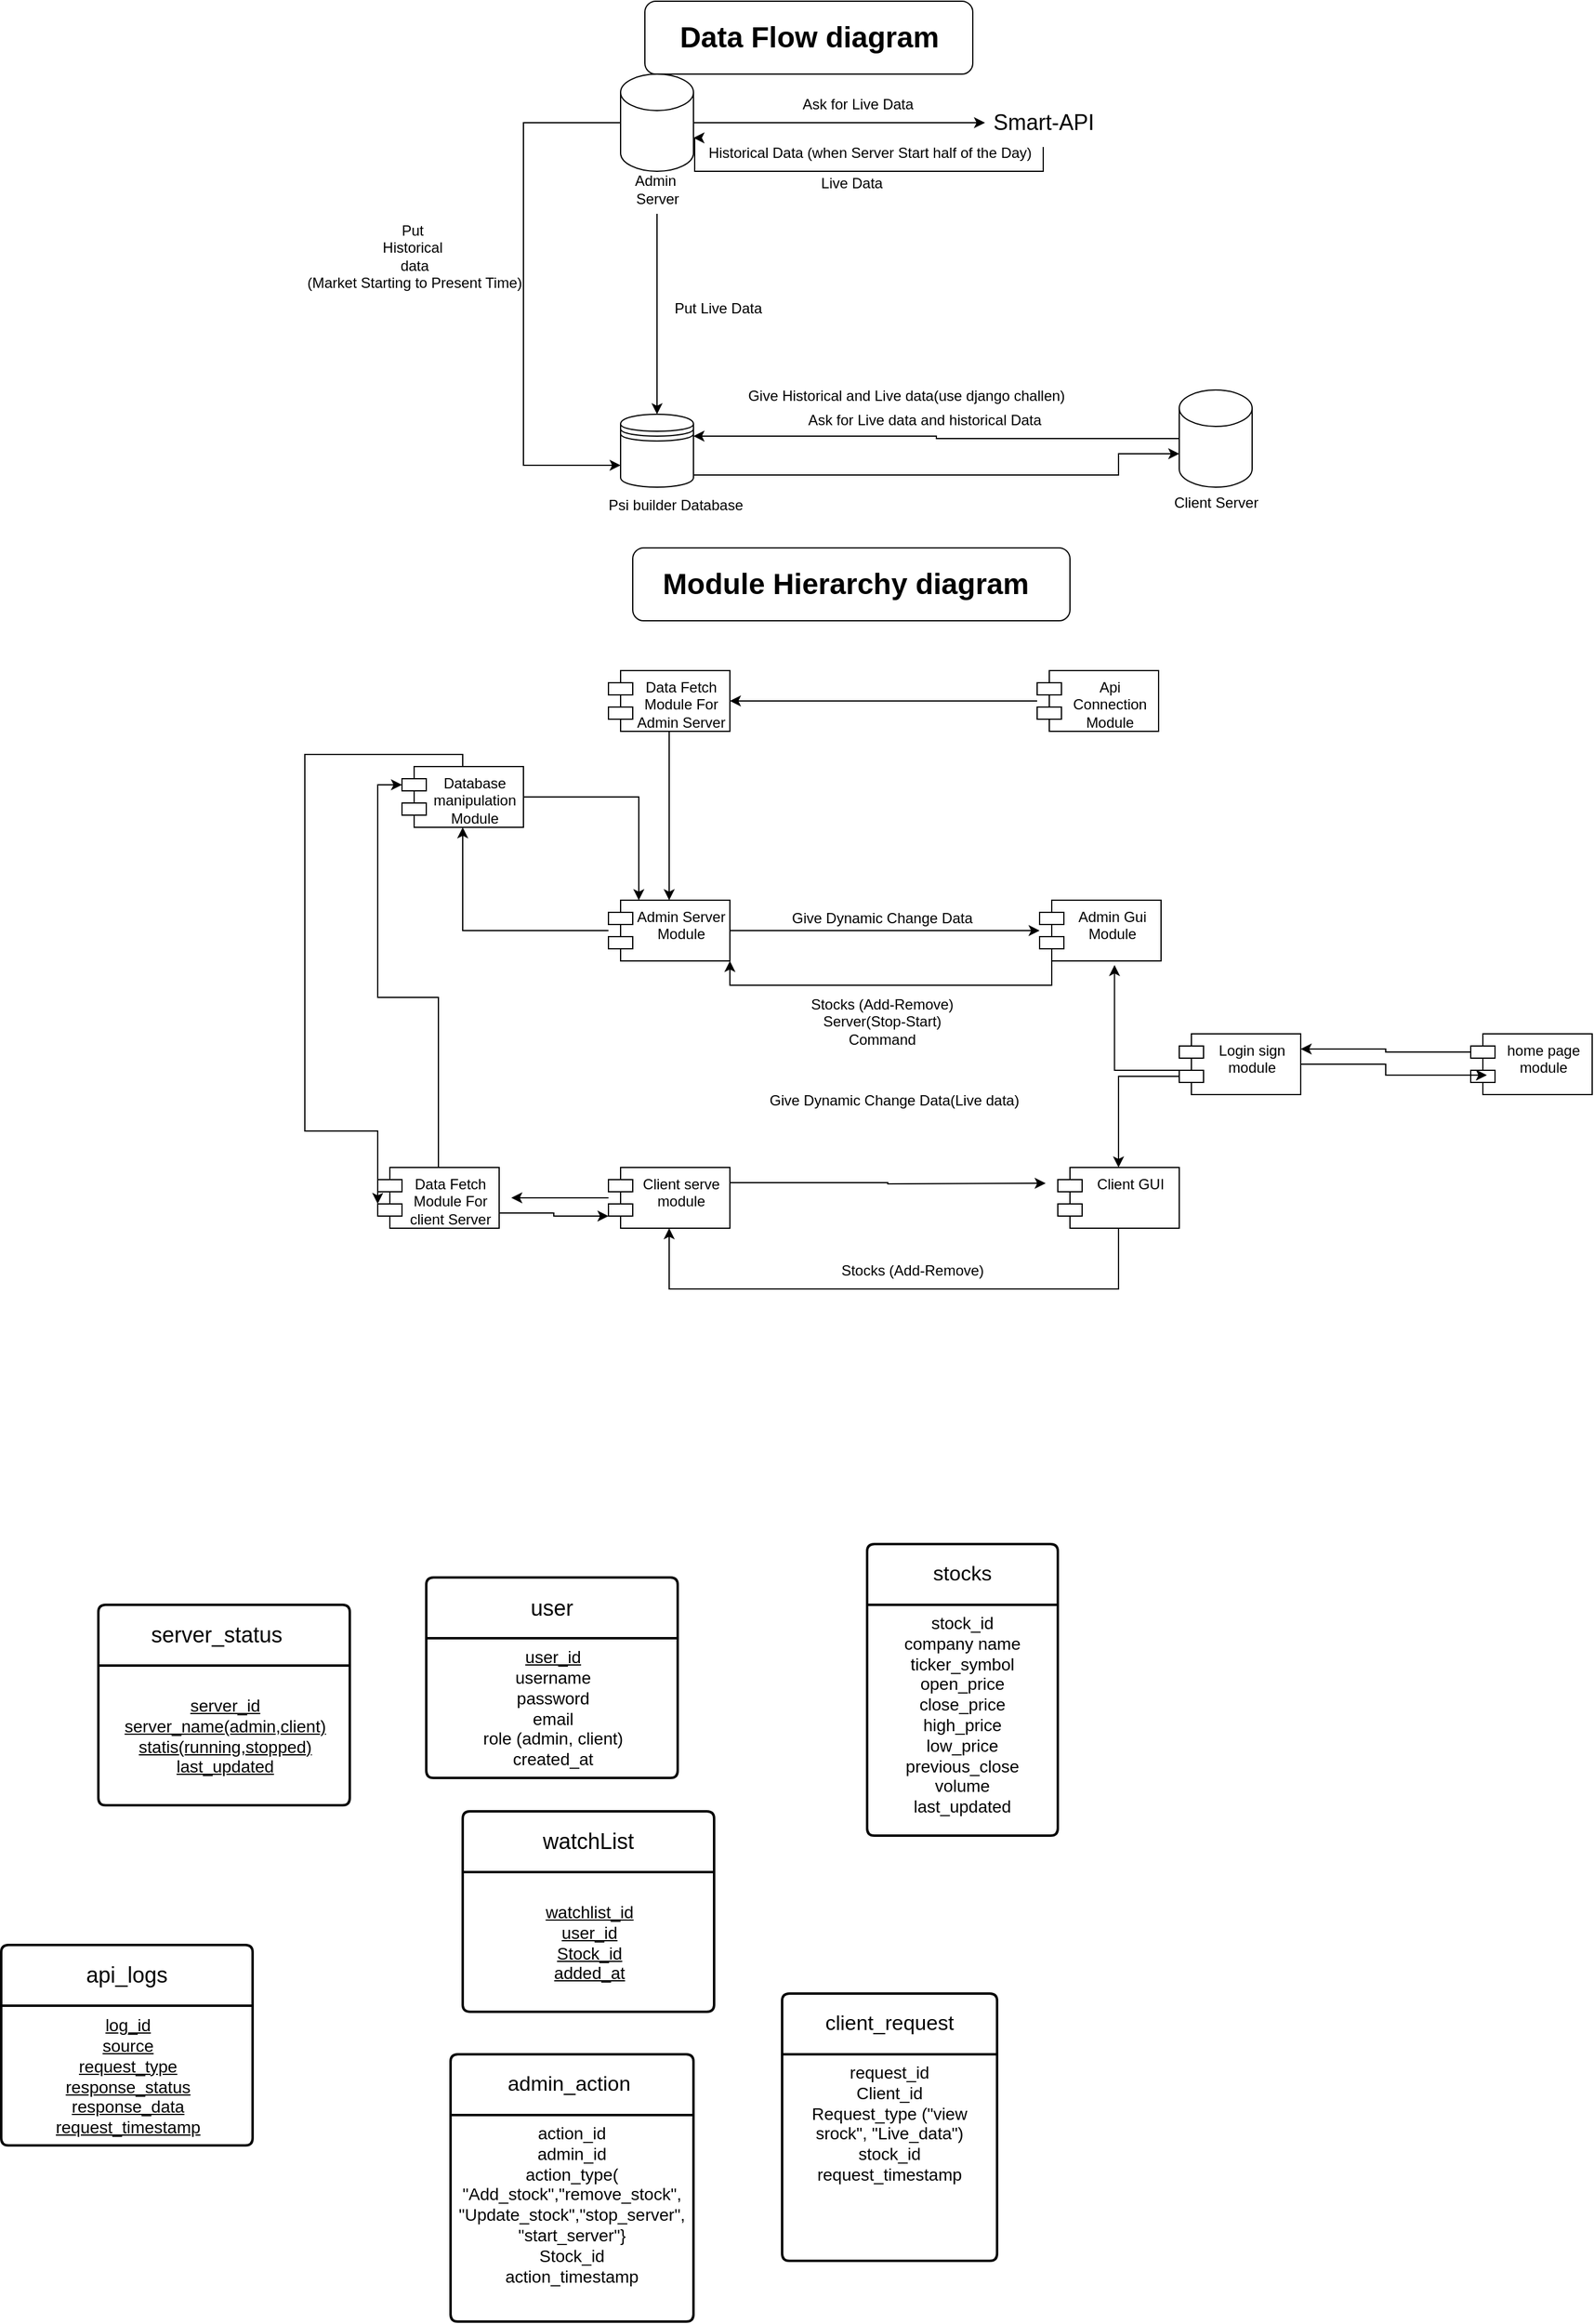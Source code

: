 <mxfile version="26.0.16">
  <diagram name="Page-1" id="c7558073-3199-34d8-9f00-42111426c3f3">
    <mxGraphModel dx="2778" dy="2097" grid="1" gridSize="10" guides="1" tooltips="1" connect="1" arrows="1" fold="1" page="1" pageScale="1" pageWidth="826" pageHeight="1169" background="none" math="0" shadow="0">
      <root>
        <mxCell id="0" />
        <mxCell id="1" parent="0" />
        <mxCell id="-lemN0VXjKrBAdXtaMED-165" value="" style="rounded=1;whiteSpace=wrap;html=1;" parent="1" vertex="1">
          <mxGeometry x="90" y="-1160" width="270" height="60" as="geometry" />
        </mxCell>
        <mxCell id="-lemN0VXjKrBAdXtaMED-164" value="" style="rounded=1;whiteSpace=wrap;html=1;" parent="1" vertex="1">
          <mxGeometry x="80" y="-710" width="360" height="60" as="geometry" />
        </mxCell>
        <mxCell id="-lemN0VXjKrBAdXtaMED-113" style="edgeStyle=orthogonalEdgeStyle;rounded=0;orthogonalLoop=1;jettySize=auto;html=1;entryX=0;entryY=0.7;entryDx=0;entryDy=0;" parent="1" source="-lemN0VXjKrBAdXtaMED-97" target="-lemN0VXjKrBAdXtaMED-108" edge="1">
          <mxGeometry relative="1" as="geometry">
            <Array as="points">
              <mxPoint x="-10" y="-1060" />
              <mxPoint x="-10" y="-778" />
            </Array>
          </mxGeometry>
        </mxCell>
        <mxCell id="-lemN0VXjKrBAdXtaMED-97" value="" style="shape=cylinder3;whiteSpace=wrap;html=1;boundedLbl=1;backgroundOutline=1;size=15;" parent="1" vertex="1">
          <mxGeometry x="70" y="-1100" width="60" height="80" as="geometry" />
        </mxCell>
        <mxCell id="-lemN0VXjKrBAdXtaMED-111" style="edgeStyle=orthogonalEdgeStyle;rounded=0;orthogonalLoop=1;jettySize=auto;html=1;" parent="1" source="-lemN0VXjKrBAdXtaMED-98" target="-lemN0VXjKrBAdXtaMED-108" edge="1">
          <mxGeometry relative="1" as="geometry" />
        </mxCell>
        <mxCell id="-lemN0VXjKrBAdXtaMED-98" value="Admin&amp;nbsp;&lt;div&gt;Server&lt;/div&gt;" style="text;html=1;align=center;verticalAlign=middle;resizable=0;points=[];autosize=1;strokeColor=none;fillColor=none;" parent="1" vertex="1">
          <mxGeometry x="70" y="-1025" width="60" height="40" as="geometry" />
        </mxCell>
        <mxCell id="-lemN0VXjKrBAdXtaMED-105" style="edgeStyle=orthogonalEdgeStyle;rounded=0;orthogonalLoop=1;jettySize=auto;html=1;entryX=1;entryY=0;entryDx=0;entryDy=52.5;entryPerimeter=0;" parent="1" source="-lemN0VXjKrBAdXtaMED-99" target="-lemN0VXjKrBAdXtaMED-97" edge="1">
          <mxGeometry relative="1" as="geometry">
            <mxPoint x="130" y="-980" as="targetPoint" />
            <Array as="points">
              <mxPoint x="418" y="-1020" />
              <mxPoint x="131" y="-1020" />
            </Array>
          </mxGeometry>
        </mxCell>
        <mxCell id="-lemN0VXjKrBAdXtaMED-99" value="&lt;span style=&quot;font-size: 18px;&quot;&gt;Smart-API&lt;/span&gt;" style="text;html=1;align=center;verticalAlign=middle;resizable=0;points=[];autosize=1;strokeColor=none;fillColor=none;" parent="1" vertex="1">
          <mxGeometry x="363" y="-1080" width="110" height="40" as="geometry" />
        </mxCell>
        <mxCell id="-lemN0VXjKrBAdXtaMED-100" style="edgeStyle=orthogonalEdgeStyle;rounded=0;orthogonalLoop=1;jettySize=auto;html=1;entryX=0.064;entryY=0.5;entryDx=0;entryDy=0;entryPerimeter=0;" parent="1" source="-lemN0VXjKrBAdXtaMED-97" target="-lemN0VXjKrBAdXtaMED-99" edge="1">
          <mxGeometry relative="1" as="geometry" />
        </mxCell>
        <mxCell id="-lemN0VXjKrBAdXtaMED-102" value="Ask for Live Data" style="text;html=1;align=center;verticalAlign=middle;resizable=0;points=[];autosize=1;strokeColor=none;fillColor=none;" parent="1" vertex="1">
          <mxGeometry x="210" y="-1090" width="110" height="30" as="geometry" />
        </mxCell>
        <mxCell id="-lemN0VXjKrBAdXtaMED-106" value="Historical Data (when Server Start half of the Day)" style="text;html=1;align=center;verticalAlign=middle;resizable=0;points=[];autosize=1;strokeColor=none;fillColor=none;" parent="1" vertex="1">
          <mxGeometry x="130" y="-1050" width="290" height="30" as="geometry" />
        </mxCell>
        <mxCell id="-lemN0VXjKrBAdXtaMED-107" value="Live Data" style="text;html=1;align=center;verticalAlign=middle;resizable=0;points=[];autosize=1;strokeColor=none;fillColor=none;" parent="1" vertex="1">
          <mxGeometry x="225" y="-1025" width="70" height="30" as="geometry" />
        </mxCell>
        <mxCell id="-lemN0VXjKrBAdXtaMED-108" value="" style="shape=datastore;whiteSpace=wrap;html=1;" parent="1" vertex="1">
          <mxGeometry x="70" y="-820" width="60" height="60" as="geometry" />
        </mxCell>
        <mxCell id="-lemN0VXjKrBAdXtaMED-109" value="Psi builder Database" style="text;html=1;align=center;verticalAlign=middle;resizable=0;points=[];autosize=1;strokeColor=none;fillColor=none;" parent="1" vertex="1">
          <mxGeometry x="50" y="-760" width="130" height="30" as="geometry" />
        </mxCell>
        <mxCell id="-lemN0VXjKrBAdXtaMED-112" value="Put Live Data" style="text;html=1;align=center;verticalAlign=middle;resizable=0;points=[];autosize=1;strokeColor=none;fillColor=none;" parent="1" vertex="1">
          <mxGeometry x="100" y="-922" width="100" height="30" as="geometry" />
        </mxCell>
        <mxCell id="-lemN0VXjKrBAdXtaMED-114" value="Put&amp;nbsp;&lt;div&gt;Historical&amp;nbsp;&lt;/div&gt;&lt;div&gt;data&lt;/div&gt;&lt;div&gt;(Market Starting to Present Time)&lt;/div&gt;" style="text;html=1;align=center;verticalAlign=middle;resizable=0;points=[];autosize=1;strokeColor=none;fillColor=none;" parent="1" vertex="1">
          <mxGeometry x="-200" y="-985" width="200" height="70" as="geometry" />
        </mxCell>
        <mxCell id="-lemN0VXjKrBAdXtaMED-118" style="edgeStyle=orthogonalEdgeStyle;rounded=0;orthogonalLoop=1;jettySize=auto;html=1;entryX=1;entryY=0.3;entryDx=0;entryDy=0;" parent="1" source="-lemN0VXjKrBAdXtaMED-115" target="-lemN0VXjKrBAdXtaMED-108" edge="1">
          <mxGeometry relative="1" as="geometry">
            <mxPoint x="150" y="-800" as="targetPoint" />
          </mxGeometry>
        </mxCell>
        <mxCell id="-lemN0VXjKrBAdXtaMED-115" value="" style="shape=cylinder3;whiteSpace=wrap;html=1;boundedLbl=1;backgroundOutline=1;size=15;" parent="1" vertex="1">
          <mxGeometry x="530" y="-840" width="60" height="80" as="geometry" />
        </mxCell>
        <mxCell id="-lemN0VXjKrBAdXtaMED-116" value="Client Server&lt;div&gt;&lt;br&gt;&lt;/div&gt;" style="text;html=1;align=center;verticalAlign=middle;resizable=0;points=[];autosize=1;strokeColor=none;fillColor=none;" parent="1" vertex="1">
          <mxGeometry x="515" y="-760" width="90" height="40" as="geometry" />
        </mxCell>
        <mxCell id="-lemN0VXjKrBAdXtaMED-119" value="Ask for Live data and historical Data" style="text;html=1;align=center;verticalAlign=middle;resizable=0;points=[];autosize=1;strokeColor=none;fillColor=none;" parent="1" vertex="1">
          <mxGeometry x="210" y="-830" width="220" height="30" as="geometry" />
        </mxCell>
        <mxCell id="-lemN0VXjKrBAdXtaMED-120" style="edgeStyle=orthogonalEdgeStyle;rounded=0;orthogonalLoop=1;jettySize=auto;html=1;entryX=0;entryY=0;entryDx=0;entryDy=52.5;entryPerimeter=0;" parent="1" source="-lemN0VXjKrBAdXtaMED-108" target="-lemN0VXjKrBAdXtaMED-115" edge="1">
          <mxGeometry relative="1" as="geometry">
            <Array as="points">
              <mxPoint x="480" y="-770" />
              <mxPoint x="480" y="-787" />
            </Array>
          </mxGeometry>
        </mxCell>
        <mxCell id="-lemN0VXjKrBAdXtaMED-122" value="Give Historical and Live data(use django challen)" style="text;html=1;align=center;verticalAlign=middle;resizable=0;points=[];autosize=1;strokeColor=none;fillColor=none;" parent="1" vertex="1">
          <mxGeometry x="165" y="-850" width="280" height="30" as="geometry" />
        </mxCell>
        <mxCell id="-lemN0VXjKrBAdXtaMED-124" value="&lt;font style=&quot;font-size: 24px;&quot;&gt;&lt;b&gt;Data Flow diagram&lt;/b&gt;&lt;/font&gt;" style="text;html=1;align=center;verticalAlign=middle;resizable=0;points=[];autosize=1;strokeColor=none;fillColor=none;" parent="1" vertex="1">
          <mxGeometry x="105" y="-1150" width="240" height="40" as="geometry" />
        </mxCell>
        <mxCell id="-lemN0VXjKrBAdXtaMED-125" value="&lt;font style=&quot;font-size: 24px;&quot;&gt;&lt;b&gt;Module Hierarchy diagram&lt;/b&gt;&lt;/font&gt;" style="text;html=1;align=center;verticalAlign=middle;resizable=0;points=[];autosize=1;strokeColor=none;fillColor=none;" parent="1" vertex="1">
          <mxGeometry x="95" y="-700" width="320" height="40" as="geometry" />
        </mxCell>
        <mxCell id="-lemN0VXjKrBAdXtaMED-132" style="edgeStyle=orthogonalEdgeStyle;rounded=0;orthogonalLoop=1;jettySize=auto;html=1;" parent="1" source="-lemN0VXjKrBAdXtaMED-127" target="-lemN0VXjKrBAdXtaMED-131" edge="1">
          <mxGeometry relative="1" as="geometry" />
        </mxCell>
        <mxCell id="-lemN0VXjKrBAdXtaMED-127" value="Data Fetch Module For Admin Server" style="shape=module;align=left;spacingLeft=20;align=center;verticalAlign=top;whiteSpace=wrap;html=1;" parent="1" vertex="1">
          <mxGeometry x="60" y="-609" width="100" height="50" as="geometry" />
        </mxCell>
        <mxCell id="-lemN0VXjKrBAdXtaMED-130" style="edgeStyle=orthogonalEdgeStyle;rounded=0;orthogonalLoop=1;jettySize=auto;html=1;entryX=1;entryY=0.5;entryDx=0;entryDy=0;" parent="1" source="-lemN0VXjKrBAdXtaMED-128" target="-lemN0VXjKrBAdXtaMED-127" edge="1">
          <mxGeometry relative="1" as="geometry" />
        </mxCell>
        <mxCell id="-lemN0VXjKrBAdXtaMED-128" value="Api Connection Module" style="shape=module;align=left;spacingLeft=20;align=center;verticalAlign=top;whiteSpace=wrap;html=1;" parent="1" vertex="1">
          <mxGeometry x="413" y="-609" width="100" height="50" as="geometry" />
        </mxCell>
        <mxCell id="-lemN0VXjKrBAdXtaMED-134" style="edgeStyle=orthogonalEdgeStyle;rounded=0;orthogonalLoop=1;jettySize=auto;html=1;" parent="1" source="-lemN0VXjKrBAdXtaMED-131" target="-lemN0VXjKrBAdXtaMED-133" edge="1">
          <mxGeometry relative="1" as="geometry" />
        </mxCell>
        <mxCell id="-lemN0VXjKrBAdXtaMED-141" style="edgeStyle=orthogonalEdgeStyle;rounded=0;orthogonalLoop=1;jettySize=auto;html=1;entryX=0.5;entryY=1;entryDx=0;entryDy=0;" parent="1" source="-lemN0VXjKrBAdXtaMED-131" target="-lemN0VXjKrBAdXtaMED-138" edge="1">
          <mxGeometry relative="1" as="geometry" />
        </mxCell>
        <mxCell id="-lemN0VXjKrBAdXtaMED-131" value="Admin Server Module" style="shape=module;align=left;spacingLeft=20;align=center;verticalAlign=top;whiteSpace=wrap;html=1;" parent="1" vertex="1">
          <mxGeometry x="60" y="-420" width="100" height="50" as="geometry" />
        </mxCell>
        <mxCell id="-lemN0VXjKrBAdXtaMED-135" style="edgeStyle=orthogonalEdgeStyle;rounded=0;orthogonalLoop=1;jettySize=auto;html=1;exitX=0;exitY=1;exitDx=10;exitDy=0;exitPerimeter=0;entryX=1;entryY=1;entryDx=0;entryDy=0;" parent="1" source="-lemN0VXjKrBAdXtaMED-133" target="-lemN0VXjKrBAdXtaMED-131" edge="1">
          <mxGeometry relative="1" as="geometry" />
        </mxCell>
        <mxCell id="-lemN0VXjKrBAdXtaMED-133" value="Admin Gui Module" style="shape=module;align=left;spacingLeft=20;align=center;verticalAlign=top;whiteSpace=wrap;html=1;" parent="1" vertex="1">
          <mxGeometry x="415" y="-420" width="100" height="50" as="geometry" />
        </mxCell>
        <mxCell id="-lemN0VXjKrBAdXtaMED-136" value="Give Dynamic Change Data" style="text;html=1;align=center;verticalAlign=middle;resizable=0;points=[];autosize=1;strokeColor=none;fillColor=none;" parent="1" vertex="1">
          <mxGeometry x="200" y="-420" width="170" height="30" as="geometry" />
        </mxCell>
        <mxCell id="-lemN0VXjKrBAdXtaMED-137" value="&lt;div&gt;Stocks (Add-Remove)&lt;/div&gt;&lt;div&gt;Server(Stop-Start)&lt;/div&gt;&lt;div&gt;Command&lt;/div&gt;" style="text;html=1;align=center;verticalAlign=middle;resizable=0;points=[];autosize=1;strokeColor=none;fillColor=none;" parent="1" vertex="1">
          <mxGeometry x="215" y="-350" width="140" height="60" as="geometry" />
        </mxCell>
        <mxCell id="-lemN0VXjKrBAdXtaMED-154" style="edgeStyle=orthogonalEdgeStyle;rounded=0;orthogonalLoop=1;jettySize=auto;html=1;entryX=0.25;entryY=0;entryDx=0;entryDy=0;" parent="1" source="-lemN0VXjKrBAdXtaMED-138" target="-lemN0VXjKrBAdXtaMED-131" edge="1">
          <mxGeometry relative="1" as="geometry" />
        </mxCell>
        <mxCell id="-lemN0VXjKrBAdXtaMED-138" value="Database manipulation Module" style="shape=module;align=left;spacingLeft=20;align=center;verticalAlign=top;whiteSpace=wrap;html=1;" parent="1" vertex="1">
          <mxGeometry x="-110" y="-530" width="100" height="50" as="geometry" />
        </mxCell>
        <mxCell id="-lemN0VXjKrBAdXtaMED-143" value="Client serve module" style="shape=module;align=left;spacingLeft=20;align=center;verticalAlign=top;whiteSpace=wrap;html=1;" parent="1" vertex="1">
          <mxGeometry x="60" y="-200" width="100" height="50" as="geometry" />
        </mxCell>
        <mxCell id="-lemN0VXjKrBAdXtaMED-149" style="edgeStyle=orthogonalEdgeStyle;rounded=0;orthogonalLoop=1;jettySize=auto;html=1;exitX=0.5;exitY=1;exitDx=0;exitDy=0;entryX=0.5;entryY=1;entryDx=0;entryDy=0;" parent="1" source="-lemN0VXjKrBAdXtaMED-144" target="-lemN0VXjKrBAdXtaMED-143" edge="1">
          <mxGeometry relative="1" as="geometry">
            <Array as="points">
              <mxPoint x="480" y="-100" />
              <mxPoint x="110" y="-100" />
            </Array>
          </mxGeometry>
        </mxCell>
        <mxCell id="-lemN0VXjKrBAdXtaMED-144" value="Client GUI" style="shape=module;align=left;spacingLeft=20;align=center;verticalAlign=top;whiteSpace=wrap;html=1;" parent="1" vertex="1">
          <mxGeometry x="430" y="-200" width="100" height="50" as="geometry" />
        </mxCell>
        <mxCell id="-lemN0VXjKrBAdXtaMED-145" style="edgeStyle=orthogonalEdgeStyle;rounded=0;orthogonalLoop=1;jettySize=auto;html=1;exitX=1;exitY=0.25;exitDx=0;exitDy=0;" parent="1" source="-lemN0VXjKrBAdXtaMED-143" edge="1">
          <mxGeometry relative="1" as="geometry">
            <mxPoint x="420" y="-187" as="targetPoint" />
          </mxGeometry>
        </mxCell>
        <mxCell id="-lemN0VXjKrBAdXtaMED-148" value="Give Dynamic Change Data(Live data)" style="text;html=1;align=center;verticalAlign=middle;resizable=0;points=[];autosize=1;strokeColor=none;fillColor=none;" parent="1" vertex="1">
          <mxGeometry x="180" y="-270" width="230" height="30" as="geometry" />
        </mxCell>
        <mxCell id="-lemN0VXjKrBAdXtaMED-150" value="&lt;div&gt;Stocks (Add-Remove)&lt;/div&gt;" style="text;html=1;align=center;verticalAlign=middle;resizable=0;points=[];autosize=1;strokeColor=none;fillColor=none;" parent="1" vertex="1">
          <mxGeometry x="240" y="-130" width="140" height="30" as="geometry" />
        </mxCell>
        <mxCell id="-lemN0VXjKrBAdXtaMED-151" value="Data Fetch Module For client Server" style="shape=module;align=left;spacingLeft=20;align=center;verticalAlign=top;whiteSpace=wrap;html=1;" parent="1" vertex="1">
          <mxGeometry x="-130" y="-200" width="100" height="50" as="geometry" />
        </mxCell>
        <mxCell id="-lemN0VXjKrBAdXtaMED-152" style="edgeStyle=orthogonalEdgeStyle;rounded=0;orthogonalLoop=1;jettySize=auto;html=1;entryX=1.1;entryY=0.5;entryDx=0;entryDy=0;entryPerimeter=0;" parent="1" source="-lemN0VXjKrBAdXtaMED-143" edge="1">
          <mxGeometry relative="1" as="geometry">
            <mxPoint x="-20" y="-175" as="targetPoint" />
          </mxGeometry>
        </mxCell>
        <mxCell id="-lemN0VXjKrBAdXtaMED-153" style="edgeStyle=orthogonalEdgeStyle;rounded=0;orthogonalLoop=1;jettySize=auto;html=1;entryX=0;entryY=0;entryDx=0;entryDy=15;entryPerimeter=0;" parent="1" source="-lemN0VXjKrBAdXtaMED-151" target="-lemN0VXjKrBAdXtaMED-138" edge="1">
          <mxGeometry relative="1" as="geometry" />
        </mxCell>
        <mxCell id="-lemN0VXjKrBAdXtaMED-155" style="edgeStyle=orthogonalEdgeStyle;rounded=0;orthogonalLoop=1;jettySize=auto;html=1;entryX=0;entryY=0.6;entryDx=0;entryDy=0;entryPerimeter=0;" parent="1" source="-lemN0VXjKrBAdXtaMED-138" target="-lemN0VXjKrBAdXtaMED-151" edge="1">
          <mxGeometry relative="1" as="geometry">
            <Array as="points">
              <mxPoint x="-60" y="-540" />
              <mxPoint x="-190" y="-540" />
              <mxPoint x="-190" y="-230" />
            </Array>
          </mxGeometry>
        </mxCell>
        <mxCell id="-lemN0VXjKrBAdXtaMED-156" style="edgeStyle=orthogonalEdgeStyle;rounded=0;orthogonalLoop=1;jettySize=auto;html=1;exitX=1;exitY=0.75;exitDx=0;exitDy=0;" parent="1" edge="1">
          <mxGeometry relative="1" as="geometry">
            <mxPoint x="-30" y="-162.5" as="sourcePoint" />
            <mxPoint x="60" y="-160" as="targetPoint" />
            <Array as="points">
              <mxPoint x="15" y="-162" />
            </Array>
          </mxGeometry>
        </mxCell>
        <mxCell id="-lemN0VXjKrBAdXtaMED-159" style="edgeStyle=orthogonalEdgeStyle;rounded=0;orthogonalLoop=1;jettySize=auto;html=1;exitX=0;exitY=0;exitDx=0;exitDy=35;exitPerimeter=0;entryX=0.5;entryY=0;entryDx=0;entryDy=0;" parent="1" source="-lemN0VXjKrBAdXtaMED-157" target="-lemN0VXjKrBAdXtaMED-144" edge="1">
          <mxGeometry relative="1" as="geometry" />
        </mxCell>
        <mxCell id="-lemN0VXjKrBAdXtaMED-157" value="Login sign module" style="shape=module;align=left;spacingLeft=20;align=center;verticalAlign=top;whiteSpace=wrap;html=1;" parent="1" vertex="1">
          <mxGeometry x="530" y="-310" width="100" height="50" as="geometry" />
        </mxCell>
        <mxCell id="-lemN0VXjKrBAdXtaMED-158" style="edgeStyle=orthogonalEdgeStyle;rounded=0;orthogonalLoop=1;jettySize=auto;html=1;entryX=0.617;entryY=1.067;entryDx=0;entryDy=0;entryPerimeter=0;" parent="1" source="-lemN0VXjKrBAdXtaMED-157" target="-lemN0VXjKrBAdXtaMED-133" edge="1">
          <mxGeometry relative="1" as="geometry">
            <Array as="points">
              <mxPoint x="477" y="-280" />
            </Array>
          </mxGeometry>
        </mxCell>
        <mxCell id="-lemN0VXjKrBAdXtaMED-162" style="edgeStyle=orthogonalEdgeStyle;rounded=0;orthogonalLoop=1;jettySize=auto;html=1;exitX=0;exitY=0;exitDx=0;exitDy=15;exitPerimeter=0;entryX=1;entryY=0.25;entryDx=0;entryDy=0;" parent="1" source="-lemN0VXjKrBAdXtaMED-160" target="-lemN0VXjKrBAdXtaMED-157" edge="1">
          <mxGeometry relative="1" as="geometry" />
        </mxCell>
        <mxCell id="-lemN0VXjKrBAdXtaMED-160" value="home page module" style="shape=module;align=left;spacingLeft=20;align=center;verticalAlign=top;whiteSpace=wrap;html=1;" parent="1" vertex="1">
          <mxGeometry x="770" y="-310" width="100" height="50" as="geometry" />
        </mxCell>
        <mxCell id="-lemN0VXjKrBAdXtaMED-163" style="edgeStyle=orthogonalEdgeStyle;rounded=0;orthogonalLoop=1;jettySize=auto;html=1;entryX=0.133;entryY=0.68;entryDx=0;entryDy=0;entryPerimeter=0;" parent="1" source="-lemN0VXjKrBAdXtaMED-157" target="-lemN0VXjKrBAdXtaMED-160" edge="1">
          <mxGeometry relative="1" as="geometry" />
        </mxCell>
        <mxCell id="n8g2qXxIXMFIg_KPoxw8-15" value="&lt;font style=&quot;font-size: 18px;&quot;&gt;user&lt;/font&gt;" style="swimlane;childLayout=stackLayout;horizontal=1;startSize=50;horizontalStack=0;rounded=1;fontSize=14;fontStyle=0;strokeWidth=2;resizeParent=0;resizeLast=1;shadow=0;dashed=0;align=center;arcSize=4;whiteSpace=wrap;html=1;" vertex="1" parent="1">
          <mxGeometry x="-90" y="137.5" width="207" height="165" as="geometry" />
        </mxCell>
        <mxCell id="n8g2qXxIXMFIg_KPoxw8-17" value="&lt;u&gt;&lt;font style=&quot;font-size: 14px;&quot;&gt;user_id&lt;/font&gt;&lt;/u&gt;&lt;div&gt;&lt;font style=&quot;font-size: 14px;&quot;&gt;username&lt;/font&gt;&lt;/div&gt;&lt;div&gt;&lt;font style=&quot;font-size: 14px;&quot;&gt;password&lt;/font&gt;&lt;/div&gt;&lt;div&gt;&lt;font style=&quot;font-size: 14px;&quot;&gt;email&lt;/font&gt;&lt;/div&gt;&lt;div&gt;&lt;font style=&quot;font-size: 14px;&quot;&gt;role (admin, client)&lt;/font&gt;&lt;/div&gt;&lt;div&gt;&lt;font style=&quot;font-size: 14px;&quot;&gt;created_at&lt;/font&gt;&lt;/div&gt;" style="text;html=1;align=center;verticalAlign=middle;resizable=0;points=[];autosize=1;strokeColor=none;fillColor=none;" vertex="1" parent="n8g2qXxIXMFIg_KPoxw8-15">
          <mxGeometry y="50" width="207" height="115" as="geometry" />
        </mxCell>
        <mxCell id="n8g2qXxIXMFIg_KPoxw8-18" value="&lt;font style=&quot;font-size: 17px;&quot;&gt;stocks&lt;/font&gt;" style="swimlane;childLayout=stackLayout;horizontal=1;startSize=50;horizontalStack=0;rounded=1;fontSize=14;fontStyle=0;strokeWidth=2;resizeParent=0;resizeLast=1;shadow=0;dashed=0;align=center;arcSize=4;whiteSpace=wrap;html=1;" vertex="1" parent="1">
          <mxGeometry x="273" y="110" width="157" height="240" as="geometry" />
        </mxCell>
        <mxCell id="n8g2qXxIXMFIg_KPoxw8-19" value="&lt;font style=&quot;font-size: 14px;&quot;&gt;stock_id&lt;/font&gt;&lt;div&gt;&lt;font style=&quot;font-size: 14px;&quot;&gt;company name&lt;/font&gt;&lt;/div&gt;&lt;div&gt;&lt;font style=&quot;font-size: 14px;&quot;&gt;ticker_symbol&lt;/font&gt;&lt;/div&gt;&lt;div&gt;&lt;font style=&quot;font-size: 14px;&quot;&gt;open_price&lt;/font&gt;&lt;/div&gt;&lt;div&gt;&lt;font style=&quot;font-size: 14px;&quot;&gt;close_price&lt;/font&gt;&lt;/div&gt;&lt;div&gt;&lt;font style=&quot;font-size: 14px;&quot;&gt;high_price&lt;/font&gt;&lt;/div&gt;&lt;div&gt;&lt;font style=&quot;font-size: 14px;&quot;&gt;low_price&lt;/font&gt;&lt;/div&gt;&lt;div&gt;&lt;font style=&quot;font-size: 14px;&quot;&gt;previous_close&lt;/font&gt;&lt;/div&gt;&lt;div&gt;&lt;font style=&quot;font-size: 14px;&quot;&gt;volume&lt;/font&gt;&lt;/div&gt;&lt;div&gt;&lt;font style=&quot;font-size: 14px;&quot;&gt;last_updated&lt;/font&gt;&lt;/div&gt;" style="align=center;strokeColor=none;fillColor=none;spacingLeft=4;spacingRight=4;fontSize=12;verticalAlign=top;resizable=0;rotatable=0;part=1;html=1;whiteSpace=wrap;" vertex="1" parent="n8g2qXxIXMFIg_KPoxw8-18">
          <mxGeometry y="50" width="157" height="190" as="geometry" />
        </mxCell>
        <mxCell id="n8g2qXxIXMFIg_KPoxw8-21" value="&lt;font style=&quot;font-size: 17px;&quot;&gt;client_request&lt;/font&gt;" style="swimlane;childLayout=stackLayout;horizontal=1;startSize=50;horizontalStack=0;rounded=1;fontSize=14;fontStyle=0;strokeWidth=2;resizeParent=0;resizeLast=1;shadow=0;dashed=0;align=center;arcSize=4;whiteSpace=wrap;html=1;" vertex="1" parent="1">
          <mxGeometry x="203" y="480" width="177" height="220" as="geometry" />
        </mxCell>
        <mxCell id="n8g2qXxIXMFIg_KPoxw8-22" value="&lt;span style=&quot;font-size: 14px;&quot;&gt;request_id&lt;/span&gt;&lt;div&gt;&lt;span style=&quot;font-size: 14px;&quot;&gt;Client_id&lt;/span&gt;&lt;/div&gt;&lt;div&gt;&lt;span style=&quot;font-size: 14px;&quot;&gt;Request_type (&quot;view srock&quot;, &quot;Live_data&quot;)&lt;/span&gt;&lt;/div&gt;&lt;div&gt;&lt;span style=&quot;font-size: 14px;&quot;&gt;stock_id&lt;/span&gt;&lt;/div&gt;&lt;div&gt;&lt;span style=&quot;font-size: 14px;&quot;&gt;request_timestamp&lt;/span&gt;&lt;/div&gt;" style="align=center;strokeColor=none;fillColor=none;spacingLeft=4;spacingRight=4;fontSize=12;verticalAlign=top;resizable=0;rotatable=0;part=1;html=1;whiteSpace=wrap;" vertex="1" parent="n8g2qXxIXMFIg_KPoxw8-21">
          <mxGeometry y="50" width="177" height="170" as="geometry" />
        </mxCell>
        <mxCell id="n8g2qXxIXMFIg_KPoxw8-23" value="&lt;font style=&quot;font-size: 17px;&quot;&gt;admin_action&amp;nbsp;&lt;/font&gt;" style="swimlane;childLayout=stackLayout;horizontal=1;startSize=50;horizontalStack=0;rounded=1;fontSize=14;fontStyle=0;strokeWidth=2;resizeParent=0;resizeLast=1;shadow=0;dashed=0;align=center;arcSize=4;whiteSpace=wrap;html=1;" vertex="1" parent="1">
          <mxGeometry x="-70" y="530" width="200" height="220" as="geometry" />
        </mxCell>
        <mxCell id="n8g2qXxIXMFIg_KPoxw8-24" value="&lt;span style=&quot;font-size: 14px;&quot;&gt;action_id&lt;/span&gt;&lt;div&gt;&lt;span style=&quot;font-size: 14px;&quot;&gt;admin_id&lt;/span&gt;&lt;/div&gt;&lt;div&gt;&lt;span style=&quot;font-size: 14px;&quot;&gt;action_type(&lt;/span&gt;&lt;/div&gt;&lt;div&gt;&lt;span style=&quot;font-size: 14px;&quot;&gt;&quot;&lt;/span&gt;&lt;span style=&quot;font-size: 14px; background-color: transparent; color: light-dark(rgb(0, 0, 0), rgb(255, 255, 255));&quot;&gt;Add_stock&quot;,&quot;remove_stock&quot;,&lt;/span&gt;&lt;/div&gt;&lt;div&gt;&lt;span style=&quot;font-size: 14px; background-color: transparent; color: light-dark(rgb(0, 0, 0), rgb(255, 255, 255));&quot;&gt;&quot;Update_stock&quot;,&quot;stop_server&quot;,&lt;/span&gt;&lt;/div&gt;&lt;div&gt;&lt;span style=&quot;font-size: 14px; background-color: transparent; color: light-dark(rgb(0, 0, 0), rgb(255, 255, 255));&quot;&gt;&quot;start_server&quot;}&lt;/span&gt;&lt;/div&gt;&lt;div&gt;&lt;span style=&quot;font-size: 14px; background-color: transparent; color: light-dark(rgb(0, 0, 0), rgb(255, 255, 255));&quot;&gt;Stock_id&lt;/span&gt;&lt;/div&gt;&lt;div&gt;&lt;span style=&quot;font-size: 14px; background-color: transparent; color: light-dark(rgb(0, 0, 0), rgb(255, 255, 255));&quot;&gt;action_timestamp&lt;/span&gt;&lt;/div&gt;" style="align=center;strokeColor=none;fillColor=none;spacingLeft=4;spacingRight=4;fontSize=12;verticalAlign=top;resizable=0;rotatable=0;part=1;html=1;whiteSpace=wrap;" vertex="1" parent="n8g2qXxIXMFIg_KPoxw8-23">
          <mxGeometry y="50" width="200" height="170" as="geometry" />
        </mxCell>
        <mxCell id="n8g2qXxIXMFIg_KPoxw8-27" value="&lt;font style=&quot;font-size: 18px;&quot;&gt;watchList&lt;/font&gt;" style="swimlane;childLayout=stackLayout;horizontal=1;startSize=50;horizontalStack=0;rounded=1;fontSize=14;fontStyle=0;strokeWidth=2;resizeParent=0;resizeLast=1;shadow=0;dashed=0;align=center;arcSize=4;whiteSpace=wrap;html=1;" vertex="1" parent="1">
          <mxGeometry x="-60" y="330" width="207" height="165" as="geometry" />
        </mxCell>
        <mxCell id="n8g2qXxIXMFIg_KPoxw8-28" value="&lt;span style=&quot;font-size: 14px;&quot;&gt;&lt;u&gt;watchlist_id&lt;/u&gt;&lt;/span&gt;&lt;div&gt;&lt;span style=&quot;font-size: 14px;&quot;&gt;&lt;u&gt;user_id&lt;/u&gt;&lt;/span&gt;&lt;/div&gt;&lt;div&gt;&lt;span style=&quot;font-size: 14px;&quot;&gt;&lt;u&gt;Stock_id&lt;/u&gt;&lt;/span&gt;&lt;/div&gt;&lt;div&gt;&lt;span style=&quot;font-size: 14px;&quot;&gt;&lt;u&gt;added_at&lt;/u&gt;&lt;/span&gt;&lt;/div&gt;" style="text;html=1;align=center;verticalAlign=middle;resizable=0;points=[];autosize=1;strokeColor=none;fillColor=none;" vertex="1" parent="n8g2qXxIXMFIg_KPoxw8-27">
          <mxGeometry y="50" width="207" height="115" as="geometry" />
        </mxCell>
        <mxCell id="n8g2qXxIXMFIg_KPoxw8-29" value="&lt;font style=&quot;font-size: 18px;&quot;&gt;api_logs&lt;/font&gt;" style="swimlane;childLayout=stackLayout;horizontal=1;startSize=50;horizontalStack=0;rounded=1;fontSize=14;fontStyle=0;strokeWidth=2;resizeParent=0;resizeLast=1;shadow=0;dashed=0;align=center;arcSize=4;whiteSpace=wrap;html=1;" vertex="1" parent="1">
          <mxGeometry x="-440" y="440" width="207" height="165" as="geometry" />
        </mxCell>
        <mxCell id="n8g2qXxIXMFIg_KPoxw8-30" value="&lt;span style=&quot;font-size: 14px;&quot;&gt;&lt;u&gt;log_id&lt;/u&gt;&lt;/span&gt;&lt;div&gt;&lt;span style=&quot;font-size: 14px;&quot;&gt;&lt;u&gt;source&lt;/u&gt;&lt;/span&gt;&lt;/div&gt;&lt;div&gt;&lt;span style=&quot;font-size: 14px;&quot;&gt;&lt;u&gt;request_type&lt;/u&gt;&lt;/span&gt;&lt;/div&gt;&lt;div&gt;&lt;span style=&quot;font-size: 14px;&quot;&gt;&lt;u&gt;response_status&lt;/u&gt;&lt;/span&gt;&lt;/div&gt;&lt;div&gt;&lt;span style=&quot;font-size: 14px;&quot;&gt;&lt;u&gt;response_data&lt;/u&gt;&lt;/span&gt;&lt;/div&gt;&lt;div&gt;&lt;span style=&quot;font-size: 14px;&quot;&gt;&lt;u&gt;request_timestamp&lt;/u&gt;&lt;/span&gt;&lt;/div&gt;" style="text;html=1;align=center;verticalAlign=middle;resizable=0;points=[];autosize=1;strokeColor=none;fillColor=none;" vertex="1" parent="n8g2qXxIXMFIg_KPoxw8-29">
          <mxGeometry y="50" width="207" height="115" as="geometry" />
        </mxCell>
        <mxCell id="n8g2qXxIXMFIg_KPoxw8-31" value="&lt;font style=&quot;font-size: 18px;&quot;&gt;server_status&lt;span style=&quot;white-space: pre;&quot;&gt;&#x9;&lt;/span&gt;&lt;/font&gt;" style="swimlane;childLayout=stackLayout;horizontal=1;startSize=50;horizontalStack=0;rounded=1;fontSize=14;fontStyle=0;strokeWidth=2;resizeParent=0;resizeLast=1;shadow=0;dashed=0;align=center;arcSize=4;whiteSpace=wrap;html=1;" vertex="1" parent="1">
          <mxGeometry x="-360" y="160" width="207" height="165" as="geometry" />
        </mxCell>
        <mxCell id="n8g2qXxIXMFIg_KPoxw8-32" value="&lt;span style=&quot;font-size: 14px;&quot;&gt;&lt;u&gt;server_id&lt;/u&gt;&lt;/span&gt;&lt;div&gt;&lt;span style=&quot;font-size: 14px;&quot;&gt;&lt;u&gt;server_name(admin,client)&lt;/u&gt;&lt;/span&gt;&lt;/div&gt;&lt;div&gt;&lt;span style=&quot;font-size: 14px;&quot;&gt;&lt;u&gt;statis(running,stopped)&lt;/u&gt;&lt;/span&gt;&lt;/div&gt;&lt;div&gt;&lt;span style=&quot;font-size: 14px;&quot;&gt;&lt;u&gt;last_updated&lt;/u&gt;&lt;/span&gt;&lt;/div&gt;" style="text;html=1;align=center;verticalAlign=middle;resizable=0;points=[];autosize=1;strokeColor=none;fillColor=none;" vertex="1" parent="n8g2qXxIXMFIg_KPoxw8-31">
          <mxGeometry y="50" width="207" height="115" as="geometry" />
        </mxCell>
      </root>
    </mxGraphModel>
  </diagram>
</mxfile>
